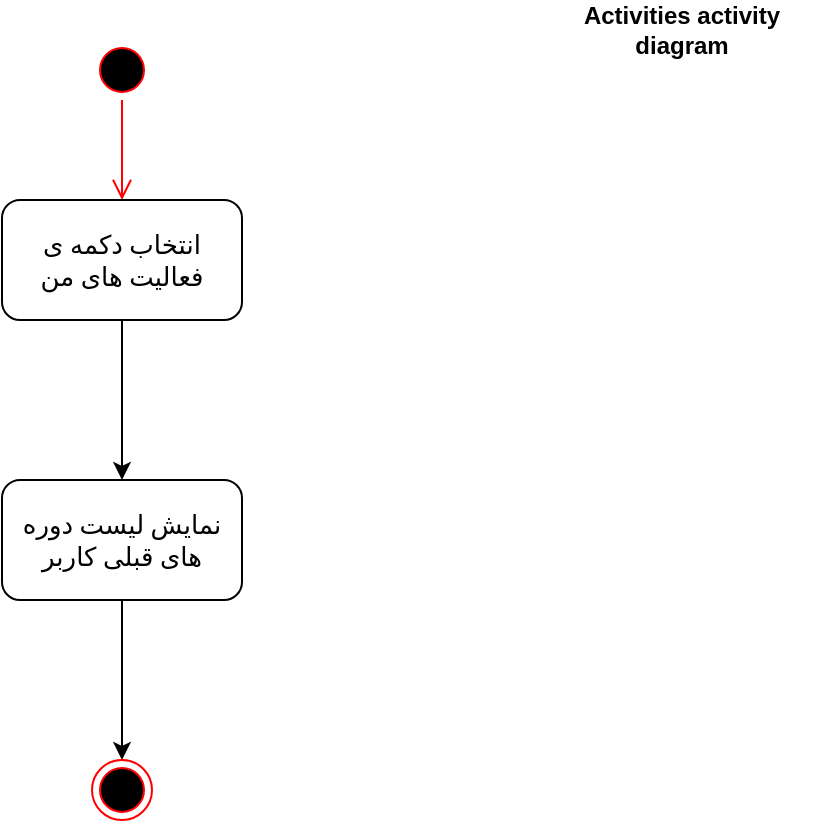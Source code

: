 <mxfile version="14.7.9" type="github">
  <diagram id="4pYha-k8S1XVQ5vFVGsV" name="Page-1">
    <mxGraphModel dx="782" dy="436" grid="1" gridSize="10" guides="1" tooltips="1" connect="1" arrows="1" fold="1" page="1" pageScale="1" pageWidth="850" pageHeight="1100" math="0" shadow="0">
      <root>
        <mxCell id="0" />
        <mxCell id="1" parent="0" />
        <mxCell id="9VIxt5FOkVmZYWYPC6V8-1" value="" style="ellipse;html=1;shape=startState;fillColor=#000000;strokeColor=#ff0000;" parent="1" vertex="1">
          <mxGeometry x="145" y="80" width="30" height="30" as="geometry" />
        </mxCell>
        <mxCell id="9VIxt5FOkVmZYWYPC6V8-2" value="" style="edgeStyle=orthogonalEdgeStyle;html=1;verticalAlign=bottom;endArrow=open;endSize=8;strokeColor=#ff0000;entryX=0.5;entryY=0;entryDx=0;entryDy=0;" parent="1" source="9VIxt5FOkVmZYWYPC6V8-1" edge="1" target="9VIxt5FOkVmZYWYPC6V8-4">
          <mxGeometry relative="1" as="geometry">
            <mxPoint x="160" y="150" as="targetPoint" />
            <Array as="points" />
          </mxGeometry>
        </mxCell>
        <mxCell id="9VIxt5FOkVmZYWYPC6V8-3" value="" style="edgeStyle=orthogonalEdgeStyle;rounded=0;orthogonalLoop=1;jettySize=auto;html=1;" parent="1" source="9VIxt5FOkVmZYWYPC6V8-4" target="9VIxt5FOkVmZYWYPC6V8-6" edge="1">
          <mxGeometry relative="1" as="geometry" />
        </mxCell>
        <mxCell id="9VIxt5FOkVmZYWYPC6V8-4" value="&lt;div style=&quot;font-size: 13px&quot;&gt;&lt;font face=&quot;B Zar&quot; style=&quot;font-size: 13px&quot;&gt;انتخاب دکمه ی &lt;br&gt;&lt;/font&gt;&lt;/div&gt;&lt;div style=&quot;font-size: 13px&quot;&gt;&lt;font face=&quot;B Zar&quot; style=&quot;font-size: 13px&quot;&gt;فعالیت های من&lt;/font&gt;&lt;br&gt;&lt;/div&gt;" style="rounded=1;whiteSpace=wrap;html=1;" parent="1" vertex="1">
          <mxGeometry x="100" y="160" width="120" height="60" as="geometry" />
        </mxCell>
        <mxCell id="9VIxt5FOkVmZYWYPC6V8-5" style="edgeStyle=orthogonalEdgeStyle;rounded=0;orthogonalLoop=1;jettySize=auto;html=1;entryX=0.5;entryY=0;entryDx=0;entryDy=0;" parent="1" source="9VIxt5FOkVmZYWYPC6V8-6" target="9VIxt5FOkVmZYWYPC6V8-7" edge="1">
          <mxGeometry relative="1" as="geometry" />
        </mxCell>
        <mxCell id="9VIxt5FOkVmZYWYPC6V8-6" value="&lt;font face=&quot;B Zar&quot; style=&quot;font-size: 13px&quot;&gt;نمایش لیست دوره های قبلی کاربر&lt;/font&gt;" style="rounded=1;whiteSpace=wrap;html=1;" parent="1" vertex="1">
          <mxGeometry x="100" y="300" width="120" height="60" as="geometry" />
        </mxCell>
        <mxCell id="9VIxt5FOkVmZYWYPC6V8-7" value="" style="ellipse;html=1;shape=endState;fillColor=#000000;strokeColor=#ff0000;" parent="1" vertex="1">
          <mxGeometry x="145" y="440" width="30" height="30" as="geometry" />
        </mxCell>
        <mxCell id="9VIxt5FOkVmZYWYPC6V8-8" value="&lt;b&gt;Activities activity diagram&lt;/b&gt;" style="text;html=1;strokeColor=none;fillColor=none;align=center;verticalAlign=middle;whiteSpace=wrap;rounded=0;" parent="1" vertex="1">
          <mxGeometry x="375" y="70" width="130" height="10" as="geometry" />
        </mxCell>
      </root>
    </mxGraphModel>
  </diagram>
</mxfile>
